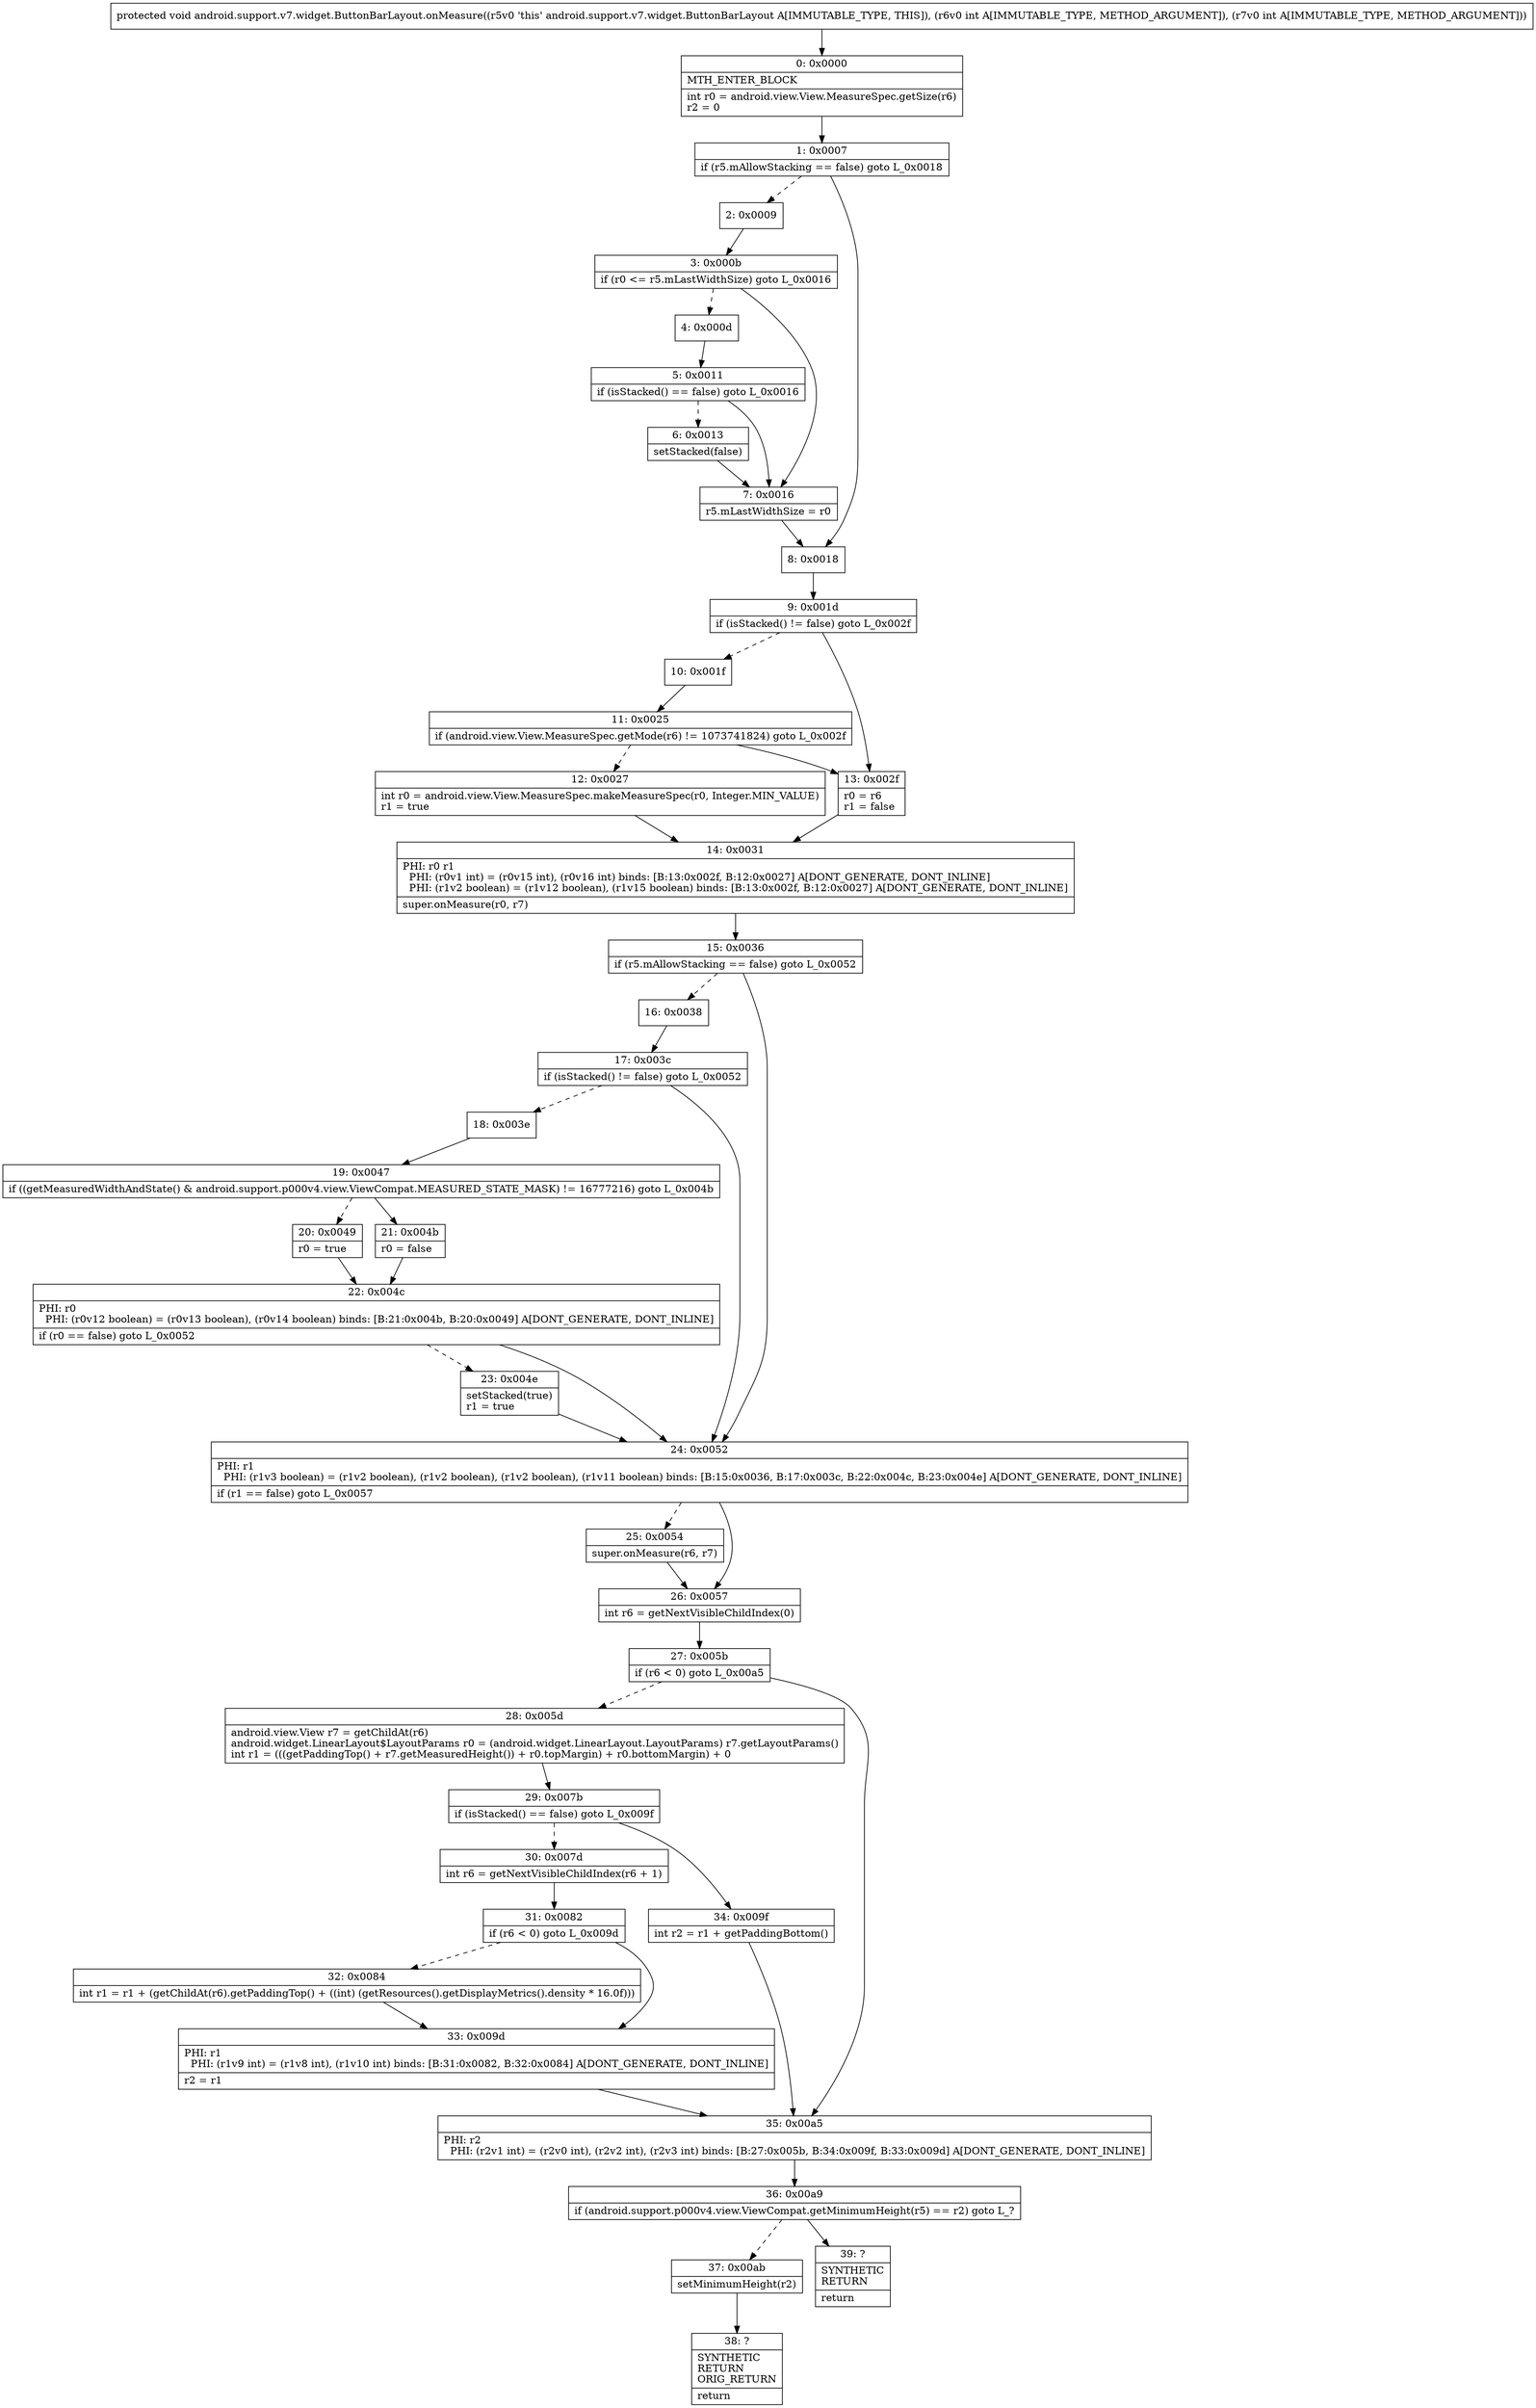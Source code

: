 digraph "CFG forandroid.support.v7.widget.ButtonBarLayout.onMeasure(II)V" {
Node_0 [shape=record,label="{0\:\ 0x0000|MTH_ENTER_BLOCK\l|int r0 = android.view.View.MeasureSpec.getSize(r6)\lr2 = 0\l}"];
Node_1 [shape=record,label="{1\:\ 0x0007|if (r5.mAllowStacking == false) goto L_0x0018\l}"];
Node_2 [shape=record,label="{2\:\ 0x0009}"];
Node_3 [shape=record,label="{3\:\ 0x000b|if (r0 \<= r5.mLastWidthSize) goto L_0x0016\l}"];
Node_4 [shape=record,label="{4\:\ 0x000d}"];
Node_5 [shape=record,label="{5\:\ 0x0011|if (isStacked() == false) goto L_0x0016\l}"];
Node_6 [shape=record,label="{6\:\ 0x0013|setStacked(false)\l}"];
Node_7 [shape=record,label="{7\:\ 0x0016|r5.mLastWidthSize = r0\l}"];
Node_8 [shape=record,label="{8\:\ 0x0018}"];
Node_9 [shape=record,label="{9\:\ 0x001d|if (isStacked() != false) goto L_0x002f\l}"];
Node_10 [shape=record,label="{10\:\ 0x001f}"];
Node_11 [shape=record,label="{11\:\ 0x0025|if (android.view.View.MeasureSpec.getMode(r6) != 1073741824) goto L_0x002f\l}"];
Node_12 [shape=record,label="{12\:\ 0x0027|int r0 = android.view.View.MeasureSpec.makeMeasureSpec(r0, Integer.MIN_VALUE)\lr1 = true\l}"];
Node_13 [shape=record,label="{13\:\ 0x002f|r0 = r6\lr1 = false\l}"];
Node_14 [shape=record,label="{14\:\ 0x0031|PHI: r0 r1 \l  PHI: (r0v1 int) = (r0v15 int), (r0v16 int) binds: [B:13:0x002f, B:12:0x0027] A[DONT_GENERATE, DONT_INLINE]\l  PHI: (r1v2 boolean) = (r1v12 boolean), (r1v15 boolean) binds: [B:13:0x002f, B:12:0x0027] A[DONT_GENERATE, DONT_INLINE]\l|super.onMeasure(r0, r7)\l}"];
Node_15 [shape=record,label="{15\:\ 0x0036|if (r5.mAllowStacking == false) goto L_0x0052\l}"];
Node_16 [shape=record,label="{16\:\ 0x0038}"];
Node_17 [shape=record,label="{17\:\ 0x003c|if (isStacked() != false) goto L_0x0052\l}"];
Node_18 [shape=record,label="{18\:\ 0x003e}"];
Node_19 [shape=record,label="{19\:\ 0x0047|if ((getMeasuredWidthAndState() & android.support.p000v4.view.ViewCompat.MEASURED_STATE_MASK) != 16777216) goto L_0x004b\l}"];
Node_20 [shape=record,label="{20\:\ 0x0049|r0 = true\l}"];
Node_21 [shape=record,label="{21\:\ 0x004b|r0 = false\l}"];
Node_22 [shape=record,label="{22\:\ 0x004c|PHI: r0 \l  PHI: (r0v12 boolean) = (r0v13 boolean), (r0v14 boolean) binds: [B:21:0x004b, B:20:0x0049] A[DONT_GENERATE, DONT_INLINE]\l|if (r0 == false) goto L_0x0052\l}"];
Node_23 [shape=record,label="{23\:\ 0x004e|setStacked(true)\lr1 = true\l}"];
Node_24 [shape=record,label="{24\:\ 0x0052|PHI: r1 \l  PHI: (r1v3 boolean) = (r1v2 boolean), (r1v2 boolean), (r1v2 boolean), (r1v11 boolean) binds: [B:15:0x0036, B:17:0x003c, B:22:0x004c, B:23:0x004e] A[DONT_GENERATE, DONT_INLINE]\l|if (r1 == false) goto L_0x0057\l}"];
Node_25 [shape=record,label="{25\:\ 0x0054|super.onMeasure(r6, r7)\l}"];
Node_26 [shape=record,label="{26\:\ 0x0057|int r6 = getNextVisibleChildIndex(0)\l}"];
Node_27 [shape=record,label="{27\:\ 0x005b|if (r6 \< 0) goto L_0x00a5\l}"];
Node_28 [shape=record,label="{28\:\ 0x005d|android.view.View r7 = getChildAt(r6)\landroid.widget.LinearLayout$LayoutParams r0 = (android.widget.LinearLayout.LayoutParams) r7.getLayoutParams()\lint r1 = (((getPaddingTop() + r7.getMeasuredHeight()) + r0.topMargin) + r0.bottomMargin) + 0\l}"];
Node_29 [shape=record,label="{29\:\ 0x007b|if (isStacked() == false) goto L_0x009f\l}"];
Node_30 [shape=record,label="{30\:\ 0x007d|int r6 = getNextVisibleChildIndex(r6 + 1)\l}"];
Node_31 [shape=record,label="{31\:\ 0x0082|if (r6 \< 0) goto L_0x009d\l}"];
Node_32 [shape=record,label="{32\:\ 0x0084|int r1 = r1 + (getChildAt(r6).getPaddingTop() + ((int) (getResources().getDisplayMetrics().density * 16.0f)))\l}"];
Node_33 [shape=record,label="{33\:\ 0x009d|PHI: r1 \l  PHI: (r1v9 int) = (r1v8 int), (r1v10 int) binds: [B:31:0x0082, B:32:0x0084] A[DONT_GENERATE, DONT_INLINE]\l|r2 = r1\l}"];
Node_34 [shape=record,label="{34\:\ 0x009f|int r2 = r1 + getPaddingBottom()\l}"];
Node_35 [shape=record,label="{35\:\ 0x00a5|PHI: r2 \l  PHI: (r2v1 int) = (r2v0 int), (r2v2 int), (r2v3 int) binds: [B:27:0x005b, B:34:0x009f, B:33:0x009d] A[DONT_GENERATE, DONT_INLINE]\l}"];
Node_36 [shape=record,label="{36\:\ 0x00a9|if (android.support.p000v4.view.ViewCompat.getMinimumHeight(r5) == r2) goto L_?\l}"];
Node_37 [shape=record,label="{37\:\ 0x00ab|setMinimumHeight(r2)\l}"];
Node_38 [shape=record,label="{38\:\ ?|SYNTHETIC\lRETURN\lORIG_RETURN\l|return\l}"];
Node_39 [shape=record,label="{39\:\ ?|SYNTHETIC\lRETURN\l|return\l}"];
MethodNode[shape=record,label="{protected void android.support.v7.widget.ButtonBarLayout.onMeasure((r5v0 'this' android.support.v7.widget.ButtonBarLayout A[IMMUTABLE_TYPE, THIS]), (r6v0 int A[IMMUTABLE_TYPE, METHOD_ARGUMENT]), (r7v0 int A[IMMUTABLE_TYPE, METHOD_ARGUMENT])) }"];
MethodNode -> Node_0;
Node_0 -> Node_1;
Node_1 -> Node_2[style=dashed];
Node_1 -> Node_8;
Node_2 -> Node_3;
Node_3 -> Node_4[style=dashed];
Node_3 -> Node_7;
Node_4 -> Node_5;
Node_5 -> Node_6[style=dashed];
Node_5 -> Node_7;
Node_6 -> Node_7;
Node_7 -> Node_8;
Node_8 -> Node_9;
Node_9 -> Node_10[style=dashed];
Node_9 -> Node_13;
Node_10 -> Node_11;
Node_11 -> Node_12[style=dashed];
Node_11 -> Node_13;
Node_12 -> Node_14;
Node_13 -> Node_14;
Node_14 -> Node_15;
Node_15 -> Node_16[style=dashed];
Node_15 -> Node_24;
Node_16 -> Node_17;
Node_17 -> Node_18[style=dashed];
Node_17 -> Node_24;
Node_18 -> Node_19;
Node_19 -> Node_20[style=dashed];
Node_19 -> Node_21;
Node_20 -> Node_22;
Node_21 -> Node_22;
Node_22 -> Node_23[style=dashed];
Node_22 -> Node_24;
Node_23 -> Node_24;
Node_24 -> Node_25[style=dashed];
Node_24 -> Node_26;
Node_25 -> Node_26;
Node_26 -> Node_27;
Node_27 -> Node_28[style=dashed];
Node_27 -> Node_35;
Node_28 -> Node_29;
Node_29 -> Node_30[style=dashed];
Node_29 -> Node_34;
Node_30 -> Node_31;
Node_31 -> Node_32[style=dashed];
Node_31 -> Node_33;
Node_32 -> Node_33;
Node_33 -> Node_35;
Node_34 -> Node_35;
Node_35 -> Node_36;
Node_36 -> Node_37[style=dashed];
Node_36 -> Node_39;
Node_37 -> Node_38;
}

